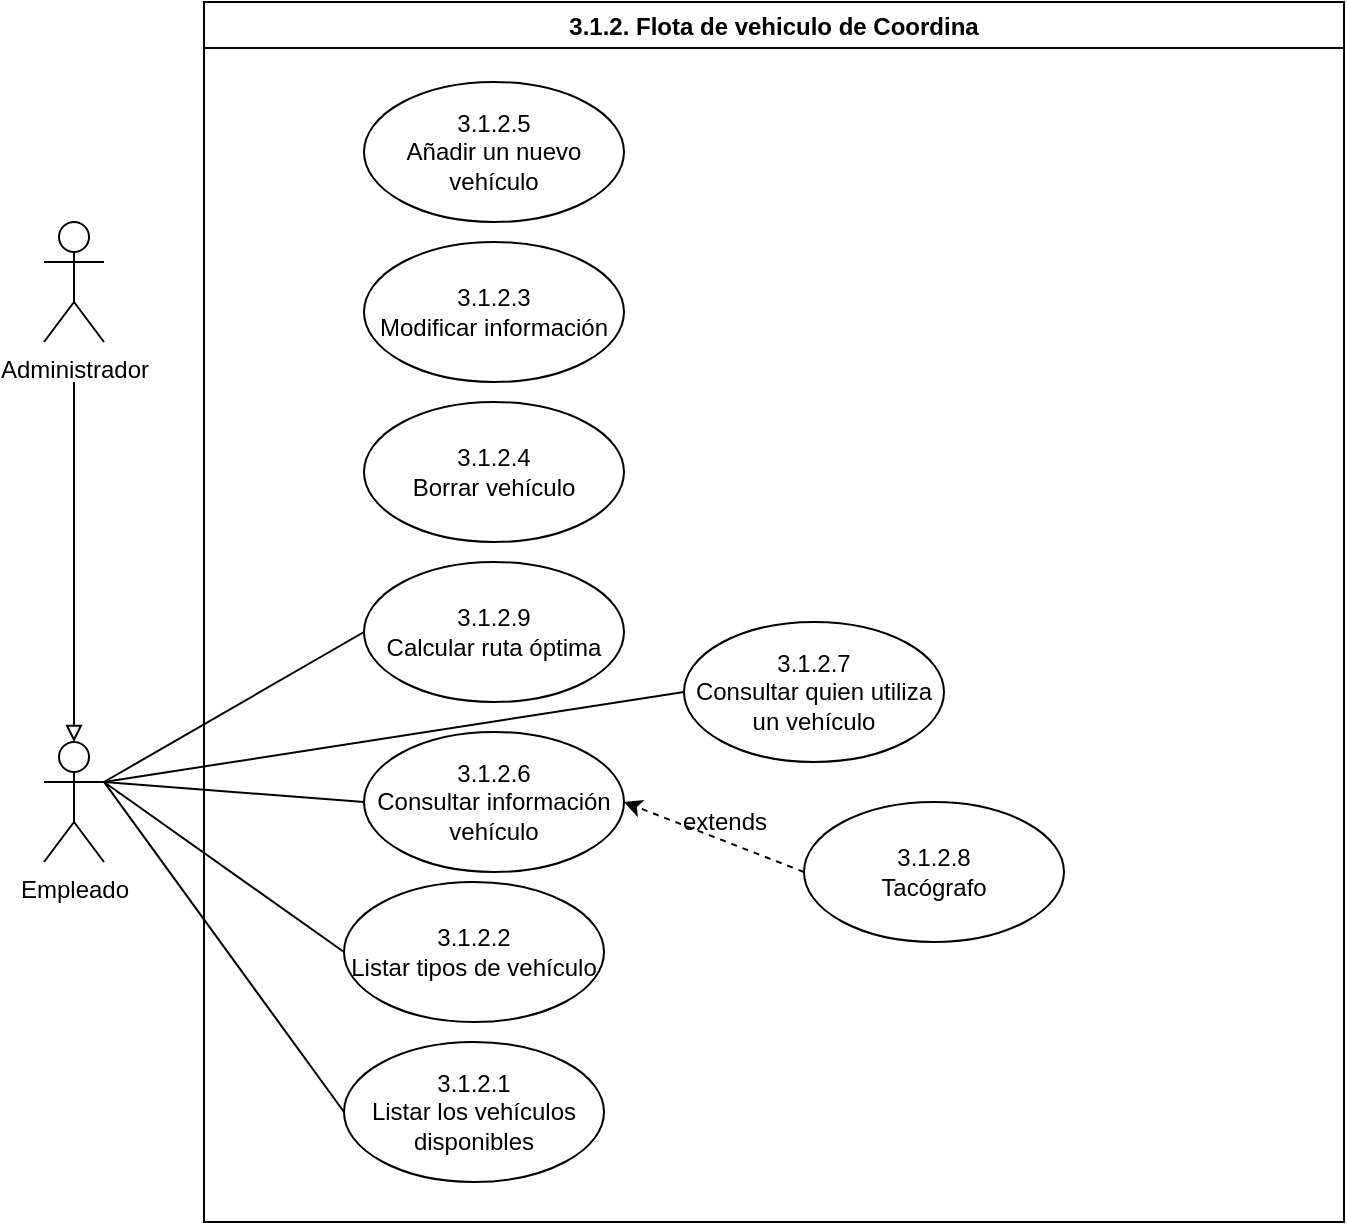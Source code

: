 <mxfile version="15.8.7" type="github">
  <diagram id="KsMH_XpETZ90qygZgwk2" name="Page-1">
    <mxGraphModel dx="1591" dy="813" grid="1" gridSize="10" guides="1" tooltips="1" connect="1" arrows="1" fold="1" page="1" pageScale="1" pageWidth="827" pageHeight="1169" math="0" shadow="0">
      <root>
        <mxCell id="0" />
        <mxCell id="1" parent="0" />
        <mxCell id="OdC_kD_MoT6z5j716Zk--1" value="3.1.2. Flota de vehiculo de Coordina" style="swimlane;" parent="1" vertex="1">
          <mxGeometry x="30" y="30" width="570" height="610" as="geometry" />
        </mxCell>
        <mxCell id="OdC_kD_MoT6z5j716Zk--18" value="&lt;div&gt;3.1.2.1&lt;span lang=&quot;ES&quot;&gt;&lt;span style=&quot;font-weight: normal&quot;&gt;&lt;br&gt;&lt;/span&gt;&lt;/span&gt;&lt;/div&gt;&lt;div&gt;&lt;span lang=&quot;ES&quot;&gt;&lt;span style=&quot;font-weight: normal&quot;&gt;Listar los vehículos disponibles&lt;/span&gt;&lt;/span&gt;&lt;/div&gt;" style="ellipse;whiteSpace=wrap;html=1;" parent="OdC_kD_MoT6z5j716Zk--1" vertex="1">
          <mxGeometry x="70" y="520" width="130" height="70" as="geometry" />
        </mxCell>
        <mxCell id="yIjTW7LH3LwQKEm8OY9Q-3" value="&lt;div&gt;3.1.2.2&lt;/div&gt;&lt;div&gt;&lt;span lang=&quot;ES&quot;&gt;&lt;span style=&quot;font-weight: normal&quot;&gt;Listar tipos de vehículo&lt;/span&gt;&lt;/span&gt;&lt;/div&gt;" style="ellipse;whiteSpace=wrap;html=1;" vertex="1" parent="OdC_kD_MoT6z5j716Zk--1">
          <mxGeometry x="70" y="440" width="130" height="70" as="geometry" />
        </mxCell>
        <mxCell id="yIjTW7LH3LwQKEm8OY9Q-4" value="&lt;div&gt;3.1.2.3&lt;span lang=&quot;ES&quot;&gt;&lt;span style=&quot;font-weight: normal&quot;&gt;&lt;br&gt;&lt;/span&gt;&lt;/span&gt;&lt;/div&gt;&lt;div&gt;&lt;span lang=&quot;ES&quot;&gt;&lt;span style=&quot;font-weight: normal&quot;&gt;Modificar información&lt;/span&gt;&lt;/span&gt;&lt;/div&gt;" style="ellipse;whiteSpace=wrap;html=1;" vertex="1" parent="OdC_kD_MoT6z5j716Zk--1">
          <mxGeometry x="80" y="120" width="130" height="70" as="geometry" />
        </mxCell>
        <mxCell id="yIjTW7LH3LwQKEm8OY9Q-5" value="&lt;div&gt;3.1.2.4&lt;span lang=&quot;ES&quot;&gt; &lt;br&gt;&lt;/span&gt;&lt;/div&gt;&lt;div&gt;&lt;span lang=&quot;ES&quot;&gt;Borrar vehículo&lt;/span&gt;&lt;/div&gt;" style="ellipse;whiteSpace=wrap;html=1;" vertex="1" parent="OdC_kD_MoT6z5j716Zk--1">
          <mxGeometry x="80" y="200" width="130" height="70" as="geometry" />
        </mxCell>
        <mxCell id="yIjTW7LH3LwQKEm8OY9Q-6" value="&lt;div&gt;3.1.2.5&lt;span lang=&quot;ES&quot;&gt; &lt;br&gt;&lt;/span&gt;&lt;/div&gt;&lt;div&gt;&lt;span lang=&quot;ES&quot;&gt;Añadir un nuevo vehículo&lt;/span&gt;&lt;/div&gt;" style="ellipse;whiteSpace=wrap;html=1;" vertex="1" parent="OdC_kD_MoT6z5j716Zk--1">
          <mxGeometry x="80" y="40" width="130" height="70" as="geometry" />
        </mxCell>
        <mxCell id="yIjTW7LH3LwQKEm8OY9Q-7" value="&lt;div&gt;3.1.2.6&lt;span lang=&quot;ES&quot;&gt;&lt;br&gt;&lt;/span&gt;&lt;/div&gt;&lt;div&gt;&lt;span lang=&quot;ES&quot;&gt;Consultar información vehículo&lt;/span&gt;&lt;/div&gt;" style="ellipse;whiteSpace=wrap;html=1;" vertex="1" parent="OdC_kD_MoT6z5j716Zk--1">
          <mxGeometry x="80" y="365" width="130" height="70" as="geometry" />
        </mxCell>
        <mxCell id="yIjTW7LH3LwQKEm8OY9Q-8" value="&lt;div&gt;3.1.2.7&lt;/div&gt;&lt;div&gt;&lt;span lang=&quot;ES&quot;&gt;&lt;/span&gt;&lt;span lang=&quot;ES&quot;&gt;Consultar quien utiliza un vehículo&lt;/span&gt;&lt;/div&gt;" style="ellipse;whiteSpace=wrap;html=1;" vertex="1" parent="OdC_kD_MoT6z5j716Zk--1">
          <mxGeometry x="240" y="310" width="130" height="70" as="geometry" />
        </mxCell>
        <mxCell id="yIjTW7LH3LwQKEm8OY9Q-9" value="&lt;div&gt;3.1.2.8&lt;/div&gt;&lt;span lang=&quot;ES&quot;&gt;Tacógrafo&lt;/span&gt;" style="ellipse;whiteSpace=wrap;html=1;" vertex="1" parent="OdC_kD_MoT6z5j716Zk--1">
          <mxGeometry x="300" y="400" width="130" height="70" as="geometry" />
        </mxCell>
        <mxCell id="yIjTW7LH3LwQKEm8OY9Q-10" value="&lt;div&gt;3.1.2.9&lt;span lang=&quot;ES&quot;&gt;&lt;br&gt;&lt;/span&gt;&lt;/div&gt;&lt;div&gt;&lt;span lang=&quot;ES&quot;&gt;Calcular ruta óptima&lt;/span&gt;&lt;/div&gt;&lt;span lang=&quot;ES&quot;&gt;&lt;/span&gt;" style="ellipse;whiteSpace=wrap;html=1;" vertex="1" parent="OdC_kD_MoT6z5j716Zk--1">
          <mxGeometry x="80" y="280" width="130" height="70" as="geometry" />
        </mxCell>
        <mxCell id="yIjTW7LH3LwQKEm8OY9Q-14" value="" style="endArrow=classic;html=1;rounded=0;jumpSize=8;exitX=0;exitY=0.5;exitDx=0;exitDy=0;entryX=1;entryY=0.5;entryDx=0;entryDy=0;dashed=1;" edge="1" parent="OdC_kD_MoT6z5j716Zk--1" source="yIjTW7LH3LwQKEm8OY9Q-9" target="yIjTW7LH3LwQKEm8OY9Q-7">
          <mxGeometry width="50" height="50" relative="1" as="geometry">
            <mxPoint x="200" y="380" as="sourcePoint" />
            <mxPoint x="250" y="330" as="targetPoint" />
          </mxGeometry>
        </mxCell>
        <mxCell id="yIjTW7LH3LwQKEm8OY9Q-15" value="extends" style="text;html=1;align=center;verticalAlign=middle;resizable=0;points=[];autosize=1;strokeColor=none;fillColor=none;shadow=0;" vertex="1" parent="OdC_kD_MoT6z5j716Zk--1">
          <mxGeometry x="230" y="400" width="60" height="20" as="geometry" />
        </mxCell>
        <mxCell id="OdC_kD_MoT6z5j716Zk--2" value="Administrador" style="shape=umlActor;verticalLabelPosition=bottom;verticalAlign=top;html=1;outlineConnect=0;" parent="1" vertex="1">
          <mxGeometry x="-50" y="140" width="30" height="60" as="geometry" />
        </mxCell>
        <mxCell id="OdC_kD_MoT6z5j716Zk--3" value="Empleado" style="shape=umlActor;verticalLabelPosition=bottom;verticalAlign=top;html=1;outlineConnect=0;" parent="1" vertex="1">
          <mxGeometry x="-50" y="400" width="30" height="60" as="geometry" />
        </mxCell>
        <mxCell id="OdC_kD_MoT6z5j716Zk--53" value="" style="endArrow=none;html=1;rounded=0;entryX=0;entryY=0.5;entryDx=0;entryDy=0;exitX=1;exitY=0.333;exitDx=0;exitDy=0;exitPerimeter=0;" parent="1" source="OdC_kD_MoT6z5j716Zk--3" edge="1" target="OdC_kD_MoT6z5j716Zk--18">
          <mxGeometry width="50" height="50" relative="1" as="geometry">
            <mxPoint x="110" y="360" as="sourcePoint" />
            <mxPoint x="50" y="370" as="targetPoint" />
          </mxGeometry>
        </mxCell>
        <mxCell id="yIjTW7LH3LwQKEm8OY9Q-1" value="" style="endArrow=block;html=1;rounded=0;entryX=0.5;entryY=0;entryDx=0;entryDy=0;entryPerimeter=0;endFill=0;jumpSize=8;" edge="1" parent="1" target="OdC_kD_MoT6z5j716Zk--3">
          <mxGeometry width="50" height="50" relative="1" as="geometry">
            <mxPoint x="-35" y="220" as="sourcePoint" />
            <mxPoint x="170" y="250" as="targetPoint" />
          </mxGeometry>
        </mxCell>
        <mxCell id="yIjTW7LH3LwQKEm8OY9Q-11" value="" style="endArrow=none;html=1;rounded=0;entryX=0;entryY=0.5;entryDx=0;entryDy=0;exitX=1;exitY=0.333;exitDx=0;exitDy=0;exitPerimeter=0;" edge="1" parent="1" source="OdC_kD_MoT6z5j716Zk--3" target="yIjTW7LH3LwQKEm8OY9Q-3">
          <mxGeometry width="50" height="50" relative="1" as="geometry">
            <mxPoint x="-20" y="450" as="sourcePoint" />
            <mxPoint x="90" y="524.35" as="targetPoint" />
          </mxGeometry>
        </mxCell>
        <mxCell id="yIjTW7LH3LwQKEm8OY9Q-12" value="" style="endArrow=none;html=1;rounded=0;entryX=0;entryY=0.5;entryDx=0;entryDy=0;exitX=1;exitY=0.333;exitDx=0;exitDy=0;exitPerimeter=0;" edge="1" parent="1" source="OdC_kD_MoT6z5j716Zk--3" target="yIjTW7LH3LwQKEm8OY9Q-7">
          <mxGeometry width="50" height="50" relative="1" as="geometry">
            <mxPoint x="-10" y="430" as="sourcePoint" />
            <mxPoint x="110" y="465" as="targetPoint" />
          </mxGeometry>
        </mxCell>
        <mxCell id="yIjTW7LH3LwQKEm8OY9Q-13" value="" style="endArrow=none;html=1;rounded=0;entryX=0;entryY=0.5;entryDx=0;entryDy=0;" edge="1" parent="1" target="yIjTW7LH3LwQKEm8OY9Q-10">
          <mxGeometry width="50" height="50" relative="1" as="geometry">
            <mxPoint x="-20" y="420" as="sourcePoint" />
            <mxPoint x="120" y="475" as="targetPoint" />
          </mxGeometry>
        </mxCell>
        <mxCell id="yIjTW7LH3LwQKEm8OY9Q-18" value="" style="endArrow=none;html=1;rounded=0;entryX=0;entryY=0.5;entryDx=0;entryDy=0;" edge="1" parent="1" target="yIjTW7LH3LwQKEm8OY9Q-8">
          <mxGeometry width="50" height="50" relative="1" as="geometry">
            <mxPoint x="-20" y="420" as="sourcePoint" />
            <mxPoint x="120.0" y="355.0" as="targetPoint" />
          </mxGeometry>
        </mxCell>
      </root>
    </mxGraphModel>
  </diagram>
</mxfile>
